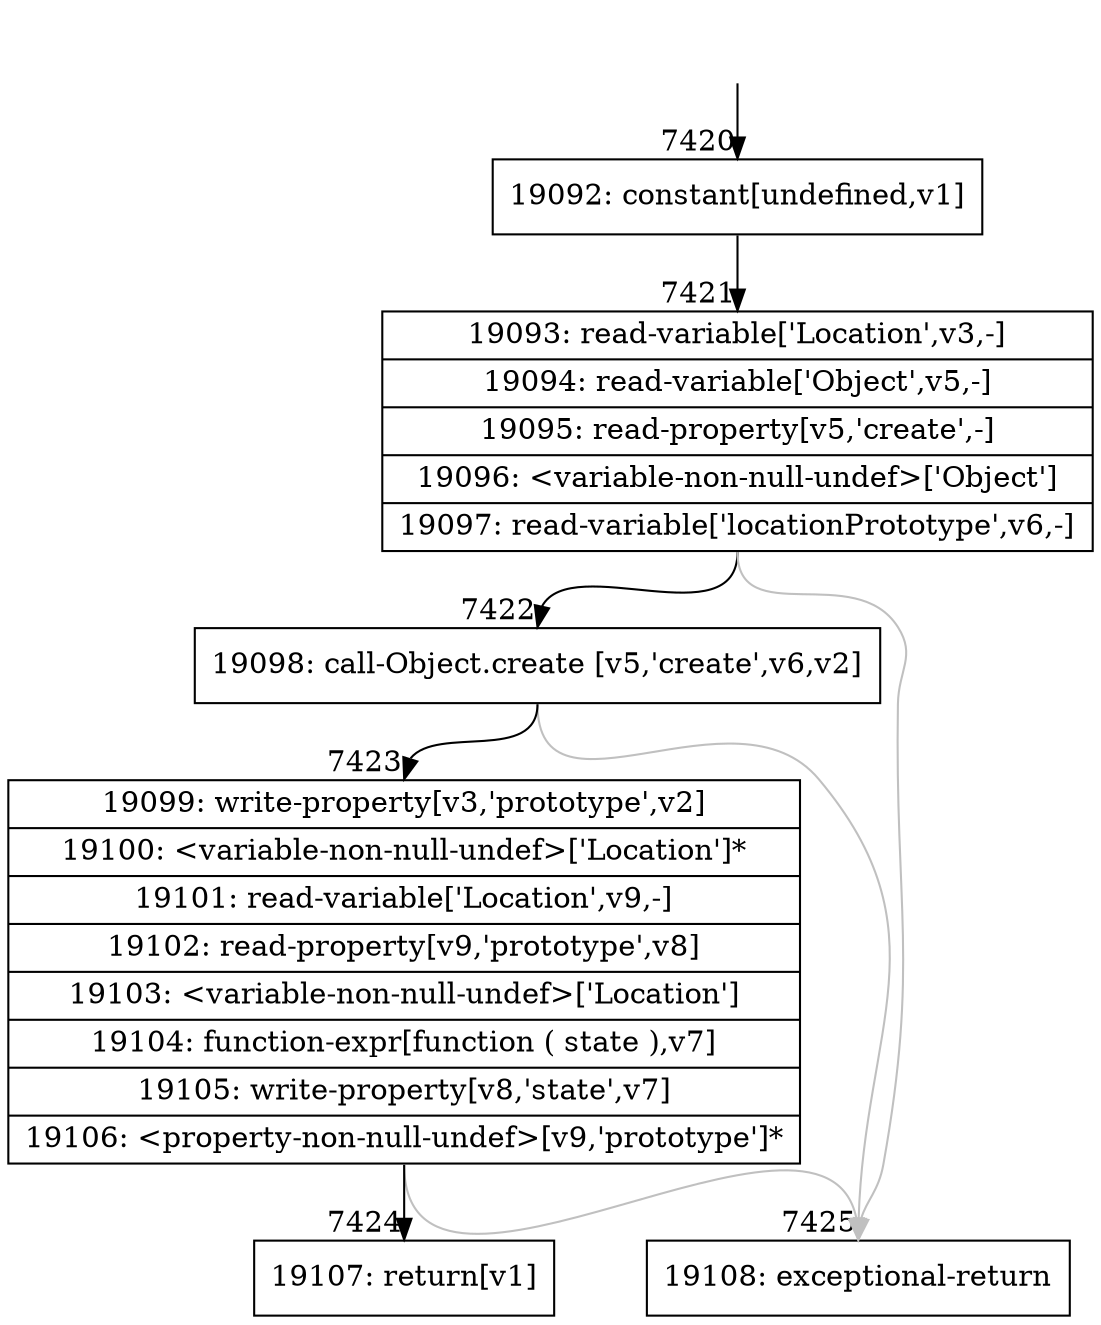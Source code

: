 digraph {
rankdir="TD"
BB_entry553[shape=none,label=""];
BB_entry553 -> BB7420 [tailport=s, headport=n, headlabel="    7420"]
BB7420 [shape=record label="{19092: constant[undefined,v1]}" ] 
BB7420 -> BB7421 [tailport=s, headport=n, headlabel="      7421"]
BB7421 [shape=record label="{19093: read-variable['Location',v3,-]|19094: read-variable['Object',v5,-]|19095: read-property[v5,'create',-]|19096: \<variable-non-null-undef\>['Object']|19097: read-variable['locationPrototype',v6,-]}" ] 
BB7421 -> BB7422 [tailport=s, headport=n, headlabel="      7422"]
BB7421 -> BB7425 [tailport=s, headport=n, color=gray, headlabel="      7425"]
BB7422 [shape=record label="{19098: call-Object.create [v5,'create',v6,v2]}" ] 
BB7422 -> BB7423 [tailport=s, headport=n, headlabel="      7423"]
BB7422 -> BB7425 [tailport=s, headport=n, color=gray]
BB7423 [shape=record label="{19099: write-property[v3,'prototype',v2]|19100: \<variable-non-null-undef\>['Location']*|19101: read-variable['Location',v9,-]|19102: read-property[v9,'prototype',v8]|19103: \<variable-non-null-undef\>['Location']|19104: function-expr[function ( state ),v7]|19105: write-property[v8,'state',v7]|19106: \<property-non-null-undef\>[v9,'prototype']*}" ] 
BB7423 -> BB7424 [tailport=s, headport=n, headlabel="      7424"]
BB7423 -> BB7425 [tailport=s, headport=n, color=gray]
BB7424 [shape=record label="{19107: return[v1]}" ] 
BB7425 [shape=record label="{19108: exceptional-return}" ] 
//#$~ 11843
}
